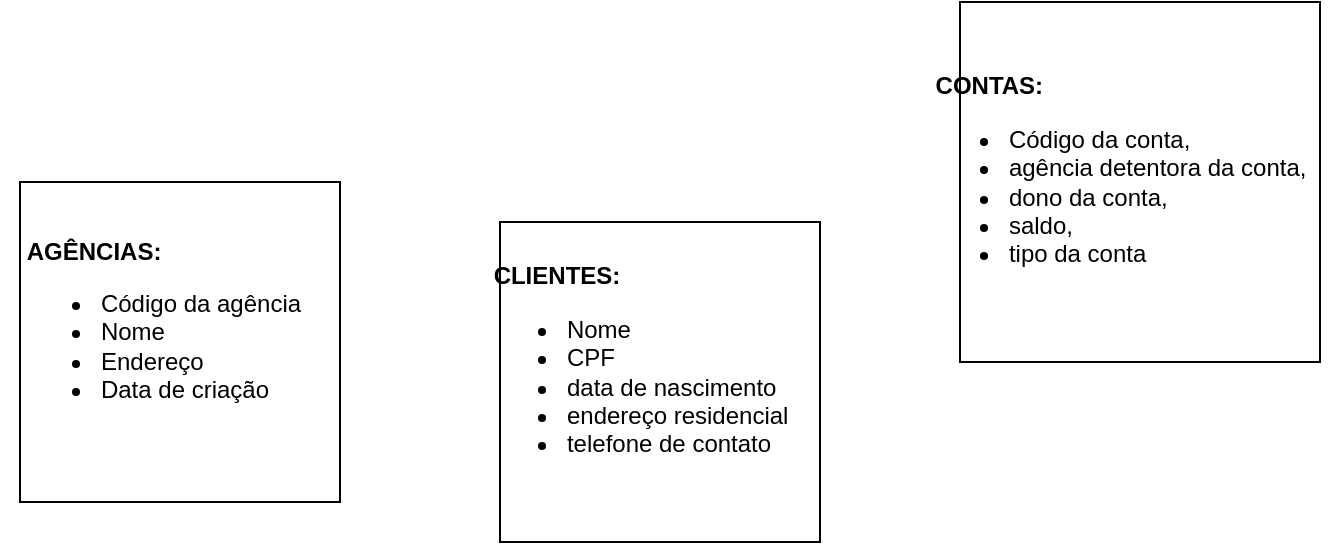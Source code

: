<mxfile version="20.2.8" type="github">
  <diagram id="0GilZvuR8K1NqXZYQIw9" name="Page-1">
    <mxGraphModel dx="1038" dy="585" grid="1" gridSize="10" guides="1" tooltips="1" connect="1" arrows="1" fold="1" page="1" pageScale="1" pageWidth="827" pageHeight="1169" math="0" shadow="0">
      <root>
        <mxCell id="0" />
        <mxCell id="1" parent="0" />
        <mxCell id="PQVVMXy_Z7LRWe_OsTwH-1" value="" style="whiteSpace=wrap;html=1;aspect=fixed;" vertex="1" parent="1">
          <mxGeometry x="370" y="180" width="160" height="160" as="geometry" />
        </mxCell>
        <mxCell id="PQVVMXy_Z7LRWe_OsTwH-2" value="&lt;div style=&quot;text-align: left;&quot;&gt;&lt;span style=&quot;background-color: initial;&quot;&gt;&lt;b&gt;&lt;span style=&quot;white-space: pre;&quot;&gt;	&lt;/span&gt;CLIENTES:&lt;/b&gt;&lt;/span&gt;&lt;/div&gt;&lt;ul&gt;&lt;li style=&quot;text-align: left;&quot;&gt;Nome&lt;/li&gt;&lt;li style=&quot;text-align: left;&quot;&gt;CPF&lt;/li&gt;&lt;li style=&quot;text-align: left;&quot;&gt;data de nascimento&lt;/li&gt;&lt;li style=&quot;text-align: left;&quot;&gt;endereço residencial&amp;nbsp;&lt;/li&gt;&lt;li style=&quot;text-align: left;&quot;&gt;telefone de contato&lt;br&gt;&lt;/li&gt;&lt;/ul&gt;" style="text;html=1;resizable=0;autosize=1;align=center;verticalAlign=middle;points=[];fillColor=none;strokeColor=none;rounded=0;" vertex="1" parent="1">
          <mxGeometry x="350" y="195" width="180" height="120" as="geometry" />
        </mxCell>
        <mxCell id="PQVVMXy_Z7LRWe_OsTwH-4" value="" style="whiteSpace=wrap;html=1;aspect=fixed;" vertex="1" parent="1">
          <mxGeometry x="130" y="160" width="160" height="160" as="geometry" />
        </mxCell>
        <mxCell id="PQVVMXy_Z7LRWe_OsTwH-5" value="&lt;div style=&quot;text-align: left;&quot;&gt;&lt;span style=&quot;background-color: initial;&quot;&gt;&lt;b&gt;&lt;span style=&quot;&quot;&gt;	&lt;/span&gt;&lt;span style=&quot;white-space: pre;&quot;&gt;	&lt;/span&gt;AGÊNCIAS:&lt;/b&gt;&lt;/span&gt;&lt;/div&gt;&lt;ul&gt;&lt;li style=&quot;text-align: left;&quot;&gt;Código da agência&lt;/li&gt;&lt;li style=&quot;text-align: left;&quot;&gt;Nome&lt;/li&gt;&lt;li style=&quot;text-align: left;&quot;&gt;Endereço&lt;/li&gt;&lt;li style=&quot;text-align: left;&quot;&gt;Data de criação&lt;br&gt;&lt;/li&gt;&lt;/ul&gt;" style="text;html=1;resizable=0;autosize=1;align=center;verticalAlign=middle;points=[];fillColor=none;strokeColor=none;rounded=0;" vertex="1" parent="1">
          <mxGeometry x="120" y="180" width="160" height="110" as="geometry" />
        </mxCell>
        <mxCell id="PQVVMXy_Z7LRWe_OsTwH-6" value="" style="whiteSpace=wrap;html=1;aspect=fixed;" vertex="1" parent="1">
          <mxGeometry x="600" y="70" width="180" height="180" as="geometry" />
        </mxCell>
        <mxCell id="PQVVMXy_Z7LRWe_OsTwH-7" value="&lt;div style=&quot;text-align: left;&quot;&gt;&lt;span style=&quot;background-color: initial;&quot;&gt;&lt;b&gt;&lt;span style=&quot;&quot;&gt;	&lt;/span&gt;&lt;span style=&quot;white-space: pre;&quot;&gt;	&lt;/span&gt;CONTAS:&lt;/b&gt;&lt;/span&gt;&lt;/div&gt;&lt;ul&gt;&lt;li style=&quot;text-align: left;&quot;&gt;Código da conta,&amp;nbsp;&lt;/li&gt;&lt;li style=&quot;text-align: left;&quot;&gt;agência detentora da conta,&amp;nbsp;&lt;/li&gt;&lt;li style=&quot;text-align: left;&quot;&gt;dono da conta,&amp;nbsp;&lt;/li&gt;&lt;li style=&quot;text-align: left;&quot;&gt;saldo,&amp;nbsp;&lt;/li&gt;&lt;li style=&quot;text-align: left;&quot;&gt;tipo da conta&lt;br&gt;&lt;/li&gt;&lt;/ul&gt;" style="text;html=1;resizable=0;autosize=1;align=center;verticalAlign=middle;points=[];fillColor=none;strokeColor=none;rounded=0;" vertex="1" parent="1">
          <mxGeometry x="570" y="100" width="220" height="120" as="geometry" />
        </mxCell>
      </root>
    </mxGraphModel>
  </diagram>
</mxfile>
